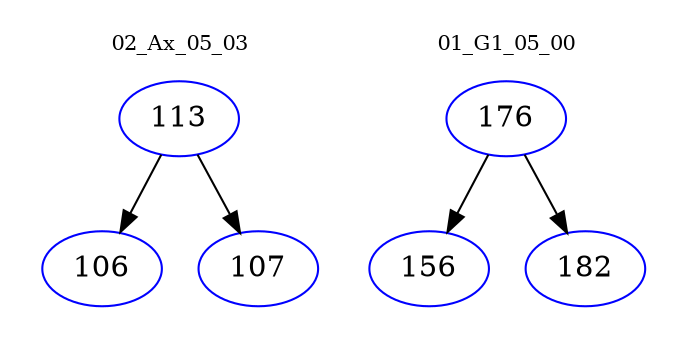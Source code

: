 digraph{
subgraph cluster_0 {
color = white
label = "02_Ax_05_03";
fontsize=10;
T0_113 [label="113", color="blue"]
T0_113 -> T0_106 [color="black"]
T0_106 [label="106", color="blue"]
T0_113 -> T0_107 [color="black"]
T0_107 [label="107", color="blue"]
}
subgraph cluster_1 {
color = white
label = "01_G1_05_00";
fontsize=10;
T1_176 [label="176", color="blue"]
T1_176 -> T1_156 [color="black"]
T1_156 [label="156", color="blue"]
T1_176 -> T1_182 [color="black"]
T1_182 [label="182", color="blue"]
}
}
